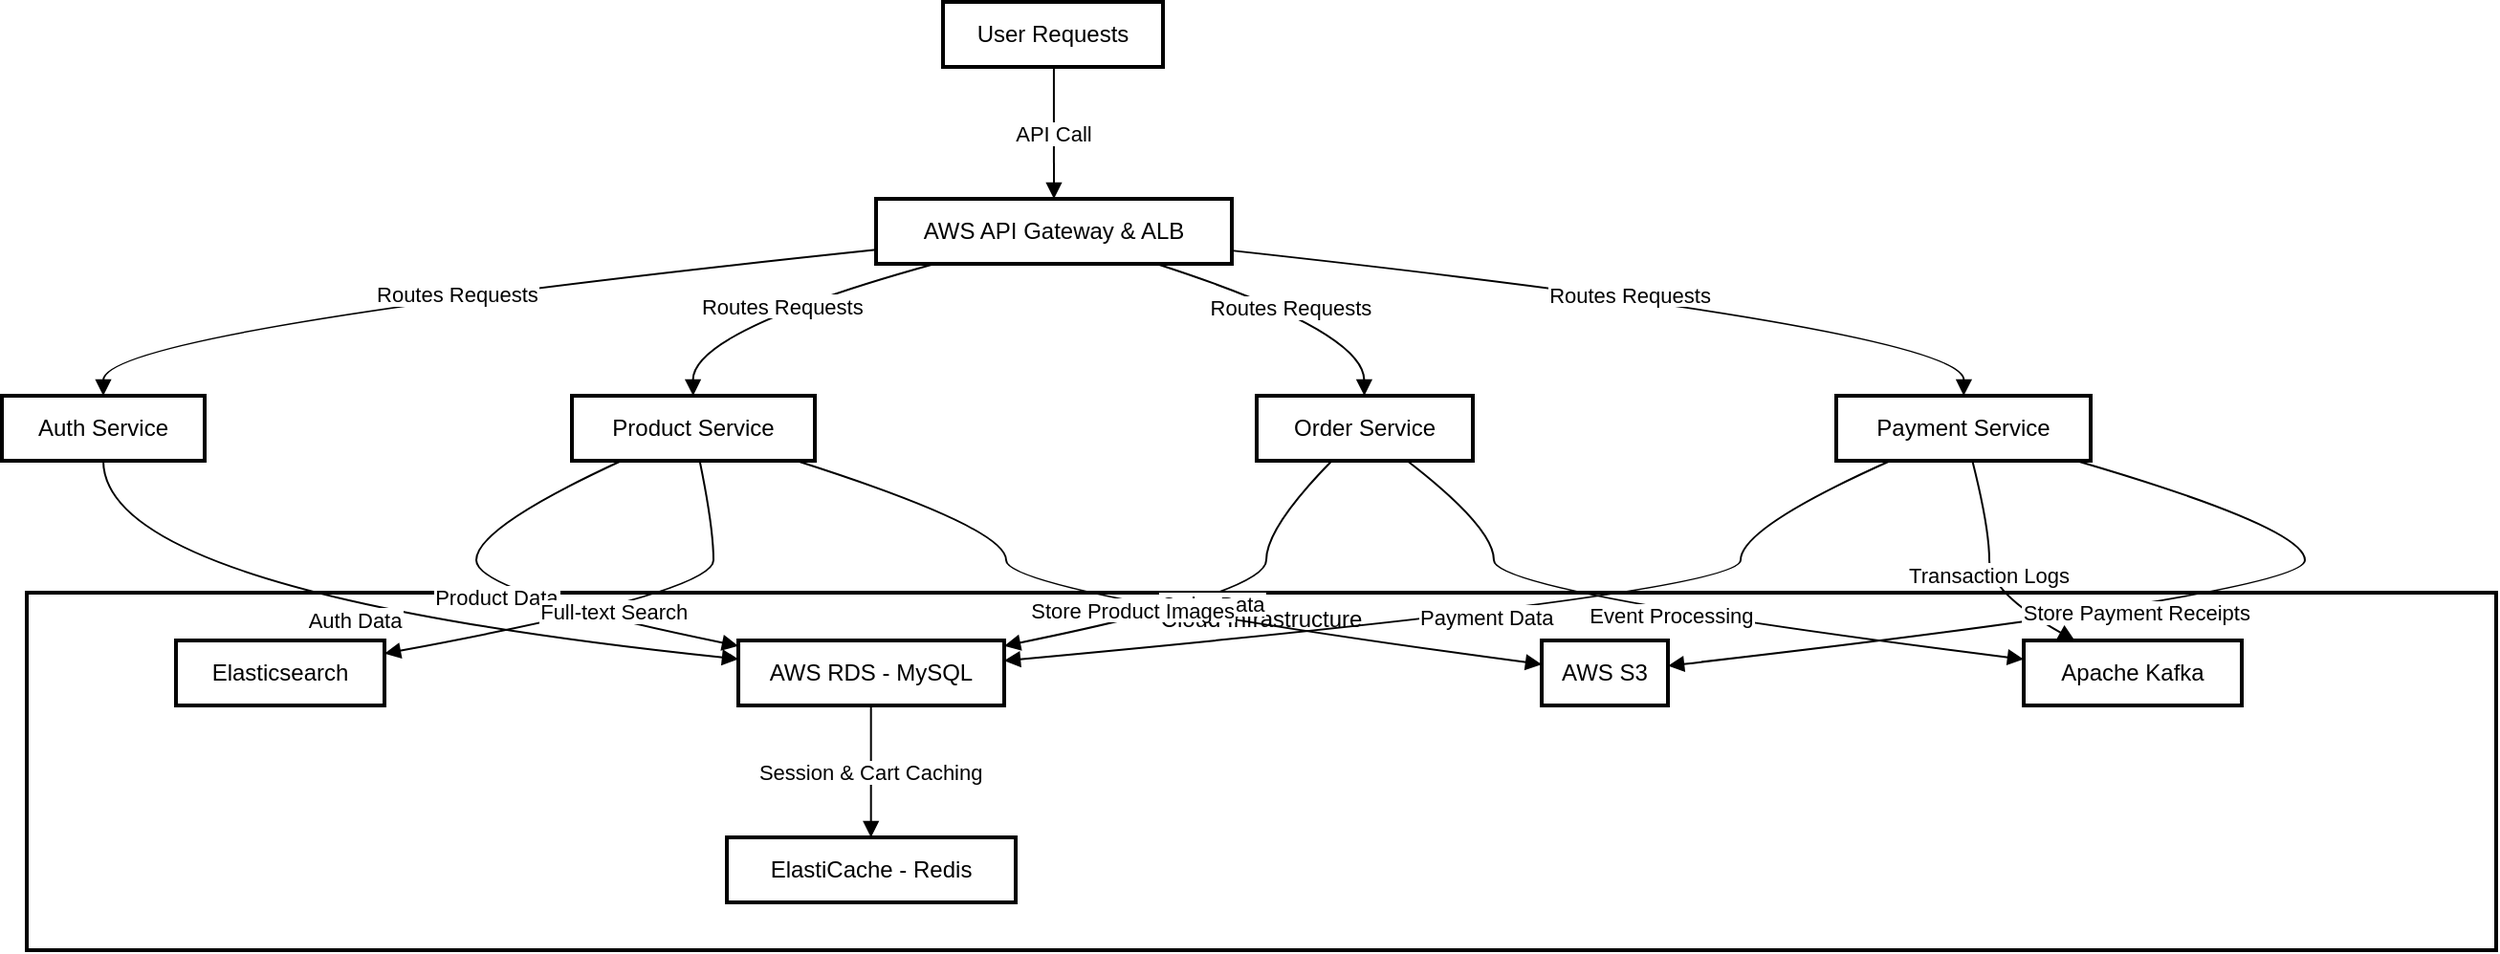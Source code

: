 <mxfile version="21.6.8" type="device">
  <diagram id="C5RBs43oDa-KdzZeNtuy" name="Page-1">
    <mxGraphModel dx="1658" dy="820" grid="1" gridSize="10" guides="1" tooltips="1" connect="1" arrows="1" fold="1" page="1" pageScale="1" pageWidth="827" pageHeight="1169" math="0" shadow="0">
      <root>
        <mxCell id="WIyWlLk6GJQsqaUBKTNV-0" />
        <mxCell id="WIyWlLk6GJQsqaUBKTNV-1" parent="WIyWlLk6GJQsqaUBKTNV-0" />
        <mxCell id="Y_d6Asy80G2Rw4AG2tDW-0" value="Cloud Infrastructure" style="whiteSpace=wrap;strokeWidth=2;verticalAlign=top;" vertex="1" parent="WIyWlLk6GJQsqaUBKTNV-1">
          <mxGeometry x="33" y="329" width="1291" height="187" as="geometry" />
        </mxCell>
        <mxCell id="Y_d6Asy80G2Rw4AG2tDW-1" value="AWS RDS - MySQL" style="whiteSpace=wrap;strokeWidth=2;" vertex="1" parent="WIyWlLk6GJQsqaUBKTNV-1">
          <mxGeometry x="405" y="354" width="139" height="34" as="geometry" />
        </mxCell>
        <mxCell id="Y_d6Asy80G2Rw4AG2tDW-2" value="Elasticsearch" style="whiteSpace=wrap;strokeWidth=2;" vertex="1" parent="WIyWlLk6GJQsqaUBKTNV-1">
          <mxGeometry x="111" y="354" width="109" height="34" as="geometry" />
        </mxCell>
        <mxCell id="Y_d6Asy80G2Rw4AG2tDW-3" value="Apache Kafka" style="whiteSpace=wrap;strokeWidth=2;" vertex="1" parent="WIyWlLk6GJQsqaUBKTNV-1">
          <mxGeometry x="1077" y="354" width="114" height="34" as="geometry" />
        </mxCell>
        <mxCell id="Y_d6Asy80G2Rw4AG2tDW-4" value="ElastiCache - Redis" style="whiteSpace=wrap;strokeWidth=2;" vertex="1" parent="WIyWlLk6GJQsqaUBKTNV-1">
          <mxGeometry x="399" y="457" width="151" height="34" as="geometry" />
        </mxCell>
        <mxCell id="Y_d6Asy80G2Rw4AG2tDW-5" value="AWS S3" style="whiteSpace=wrap;strokeWidth=2;" vertex="1" parent="WIyWlLk6GJQsqaUBKTNV-1">
          <mxGeometry x="825" y="354" width="66" height="34" as="geometry" />
        </mxCell>
        <mxCell id="Y_d6Asy80G2Rw4AG2tDW-6" value="User Requests" style="whiteSpace=wrap;strokeWidth=2;" vertex="1" parent="WIyWlLk6GJQsqaUBKTNV-1">
          <mxGeometry x="512" y="20" width="115" height="34" as="geometry" />
        </mxCell>
        <mxCell id="Y_d6Asy80G2Rw4AG2tDW-7" value="AWS API Gateway &amp; ALB" style="whiteSpace=wrap;strokeWidth=2;" vertex="1" parent="WIyWlLk6GJQsqaUBKTNV-1">
          <mxGeometry x="477" y="123" width="186" height="34" as="geometry" />
        </mxCell>
        <mxCell id="Y_d6Asy80G2Rw4AG2tDW-8" value="Auth Service" style="whiteSpace=wrap;strokeWidth=2;" vertex="1" parent="WIyWlLk6GJQsqaUBKTNV-1">
          <mxGeometry x="20" y="226" width="106" height="34" as="geometry" />
        </mxCell>
        <mxCell id="Y_d6Asy80G2Rw4AG2tDW-9" value="Product Service" style="whiteSpace=wrap;strokeWidth=2;" vertex="1" parent="WIyWlLk6GJQsqaUBKTNV-1">
          <mxGeometry x="318" y="226" width="127" height="34" as="geometry" />
        </mxCell>
        <mxCell id="Y_d6Asy80G2Rw4AG2tDW-10" value="Order Service" style="whiteSpace=wrap;strokeWidth=2;" vertex="1" parent="WIyWlLk6GJQsqaUBKTNV-1">
          <mxGeometry x="676" y="226" width="113" height="34" as="geometry" />
        </mxCell>
        <mxCell id="Y_d6Asy80G2Rw4AG2tDW-11" value="Payment Service" style="whiteSpace=wrap;strokeWidth=2;" vertex="1" parent="WIyWlLk6GJQsqaUBKTNV-1">
          <mxGeometry x="979" y="226" width="133" height="34" as="geometry" />
        </mxCell>
        <mxCell id="Y_d6Asy80G2Rw4AG2tDW-12" value="API Call" style="curved=1;startArrow=none;endArrow=block;exitX=0.504;exitY=1;entryX=0.5;entryY=0;rounded=0;" edge="1" parent="WIyWlLk6GJQsqaUBKTNV-1" source="Y_d6Asy80G2Rw4AG2tDW-6" target="Y_d6Asy80G2Rw4AG2tDW-7">
          <mxGeometry relative="1" as="geometry">
            <Array as="points" />
          </mxGeometry>
        </mxCell>
        <mxCell id="Y_d6Asy80G2Rw4AG2tDW-13" value="Routes Requests" style="curved=1;startArrow=none;endArrow=block;exitX=-0.0;exitY=0.784;entryX=0.5;entryY=0;rounded=0;" edge="1" parent="WIyWlLk6GJQsqaUBKTNV-1" source="Y_d6Asy80G2Rw4AG2tDW-7" target="Y_d6Asy80G2Rw4AG2tDW-8">
          <mxGeometry relative="1" as="geometry">
            <Array as="points">
              <mxPoint x="73" y="192" />
            </Array>
          </mxGeometry>
        </mxCell>
        <mxCell id="Y_d6Asy80G2Rw4AG2tDW-14" value="Routes Requests" style="curved=1;startArrow=none;endArrow=block;exitX=0.165;exitY=1;entryX=0.499;entryY=0;rounded=0;" edge="1" parent="WIyWlLk6GJQsqaUBKTNV-1" source="Y_d6Asy80G2Rw4AG2tDW-7" target="Y_d6Asy80G2Rw4AG2tDW-9">
          <mxGeometry relative="1" as="geometry">
            <Array as="points">
              <mxPoint x="381" y="192" />
            </Array>
          </mxGeometry>
        </mxCell>
        <mxCell id="Y_d6Asy80G2Rw4AG2tDW-15" value="Routes Requests" style="curved=1;startArrow=none;endArrow=block;exitX=0.788;exitY=1;entryX=0.498;entryY=0;rounded=0;" edge="1" parent="WIyWlLk6GJQsqaUBKTNV-1" source="Y_d6Asy80G2Rw4AG2tDW-7" target="Y_d6Asy80G2Rw4AG2tDW-10">
          <mxGeometry relative="1" as="geometry">
            <Array as="points">
              <mxPoint x="732" y="192" />
            </Array>
          </mxGeometry>
        </mxCell>
        <mxCell id="Y_d6Asy80G2Rw4AG2tDW-16" value="Routes Requests" style="curved=1;startArrow=none;endArrow=block;exitX=1.0;exitY=0.796;entryX=0.501;entryY=0;rounded=0;" edge="1" parent="WIyWlLk6GJQsqaUBKTNV-1" source="Y_d6Asy80G2Rw4AG2tDW-7" target="Y_d6Asy80G2Rw4AG2tDW-11">
          <mxGeometry relative="1" as="geometry">
            <Array as="points">
              <mxPoint x="1046" y="192" />
            </Array>
          </mxGeometry>
        </mxCell>
        <mxCell id="Y_d6Asy80G2Rw4AG2tDW-17" value="Auth Data" style="curved=1;startArrow=none;endArrow=block;exitX=0.5;exitY=1;entryX=-0.002;entryY=0.286;rounded=0;" edge="1" parent="WIyWlLk6GJQsqaUBKTNV-1" source="Y_d6Asy80G2Rw4AG2tDW-8" target="Y_d6Asy80G2Rw4AG2tDW-1">
          <mxGeometry relative="1" as="geometry">
            <Array as="points">
              <mxPoint x="73" y="329" />
            </Array>
          </mxGeometry>
        </mxCell>
        <mxCell id="Y_d6Asy80G2Rw4AG2tDW-18" value="Product Data" style="curved=1;startArrow=none;endArrow=block;exitX=0.204;exitY=1;entryX=-0.002;entryY=0.083;rounded=0;" edge="1" parent="WIyWlLk6GJQsqaUBKTNV-1" source="Y_d6Asy80G2Rw4AG2tDW-9" target="Y_d6Asy80G2Rw4AG2tDW-1">
          <mxGeometry relative="1" as="geometry">
            <Array as="points">
              <mxPoint x="268" y="295" />
              <mxPoint x="268" y="329" />
            </Array>
          </mxGeometry>
        </mxCell>
        <mxCell id="Y_d6Asy80G2Rw4AG2tDW-19" value="Order Data" style="curved=1;startArrow=none;endArrow=block;exitX=0.348;exitY=1;entryX=1.0;entryY=0.083;rounded=0;" edge="1" parent="WIyWlLk6GJQsqaUBKTNV-1" source="Y_d6Asy80G2Rw4AG2tDW-10" target="Y_d6Asy80G2Rw4AG2tDW-1">
          <mxGeometry relative="1" as="geometry">
            <Array as="points">
              <mxPoint x="681" y="295" />
              <mxPoint x="681" y="329" />
            </Array>
          </mxGeometry>
        </mxCell>
        <mxCell id="Y_d6Asy80G2Rw4AG2tDW-20" value="Payment Data" style="curved=1;startArrow=none;endArrow=block;exitX=0.213;exitY=1;entryX=1.0;entryY=0.311;rounded=0;" edge="1" parent="WIyWlLk6GJQsqaUBKTNV-1" source="Y_d6Asy80G2Rw4AG2tDW-11" target="Y_d6Asy80G2Rw4AG2tDW-1">
          <mxGeometry relative="1" as="geometry">
            <Array as="points">
              <mxPoint x="929" y="295" />
              <mxPoint x="929" y="329" />
            </Array>
          </mxGeometry>
        </mxCell>
        <mxCell id="Y_d6Asy80G2Rw4AG2tDW-21" value="Full-text Search" style="curved=1;startArrow=none;endArrow=block;exitX=0.526;exitY=1;entryX=0.999;entryY=0.203;rounded=0;" edge="1" parent="WIyWlLk6GJQsqaUBKTNV-1" source="Y_d6Asy80G2Rw4AG2tDW-9" target="Y_d6Asy80G2Rw4AG2tDW-2">
          <mxGeometry relative="1" as="geometry">
            <Array as="points">
              <mxPoint x="392" y="295" />
              <mxPoint x="392" y="329" />
            </Array>
          </mxGeometry>
        </mxCell>
        <mxCell id="Y_d6Asy80G2Rw4AG2tDW-22" value="Event Processing" style="curved=1;startArrow=none;endArrow=block;exitX=0.696;exitY=1;entryX=0.001;entryY=0.29;rounded=0;" edge="1" parent="WIyWlLk6GJQsqaUBKTNV-1" source="Y_d6Asy80G2Rw4AG2tDW-10" target="Y_d6Asy80G2Rw4AG2tDW-3">
          <mxGeometry relative="1" as="geometry">
            <Array as="points">
              <mxPoint x="800" y="295" />
              <mxPoint x="800" y="329" />
            </Array>
          </mxGeometry>
        </mxCell>
        <mxCell id="Y_d6Asy80G2Rw4AG2tDW-23" value="Transaction Logs" style="curved=1;startArrow=none;endArrow=block;exitX=0.535;exitY=1;entryX=0.234;entryY=0;rounded=0;" edge="1" parent="WIyWlLk6GJQsqaUBKTNV-1" source="Y_d6Asy80G2Rw4AG2tDW-11" target="Y_d6Asy80G2Rw4AG2tDW-3">
          <mxGeometry relative="1" as="geometry">
            <Array as="points">
              <mxPoint x="1059" y="295" />
              <mxPoint x="1059" y="329" />
            </Array>
          </mxGeometry>
        </mxCell>
        <mxCell id="Y_d6Asy80G2Rw4AG2tDW-24" value="Session &amp; Cart Caching" style="curved=1;startArrow=none;endArrow=block;exitX=0.499;exitY=1;entryX=0.499;entryY=0;rounded=0;" edge="1" parent="WIyWlLk6GJQsqaUBKTNV-1" source="Y_d6Asy80G2Rw4AG2tDW-1" target="Y_d6Asy80G2Rw4AG2tDW-4">
          <mxGeometry relative="1" as="geometry">
            <Array as="points" />
          </mxGeometry>
        </mxCell>
        <mxCell id="Y_d6Asy80G2Rw4AG2tDW-25" value="Store Payment Receipts" style="curved=1;startArrow=none;endArrow=block;exitX=0.943;exitY=1;entryX=1.01;entryY=0.388;rounded=0;" edge="1" parent="WIyWlLk6GJQsqaUBKTNV-1" source="Y_d6Asy80G2Rw4AG2tDW-11" target="Y_d6Asy80G2Rw4AG2tDW-5">
          <mxGeometry relative="1" as="geometry">
            <Array as="points">
              <mxPoint x="1224" y="295" />
              <mxPoint x="1224" y="329" />
            </Array>
          </mxGeometry>
        </mxCell>
        <mxCell id="Y_d6Asy80G2Rw4AG2tDW-26" value="Store Product Images" style="curved=1;startArrow=none;endArrow=block;exitX=0.924;exitY=1;entryX=0.006;entryY=0.369;rounded=0;" edge="1" parent="WIyWlLk6GJQsqaUBKTNV-1" source="Y_d6Asy80G2Rw4AG2tDW-9" target="Y_d6Asy80G2Rw4AG2tDW-5">
          <mxGeometry relative="1" as="geometry">
            <Array as="points">
              <mxPoint x="545" y="295" />
              <mxPoint x="545" y="329" />
            </Array>
          </mxGeometry>
        </mxCell>
      </root>
    </mxGraphModel>
  </diagram>
</mxfile>

